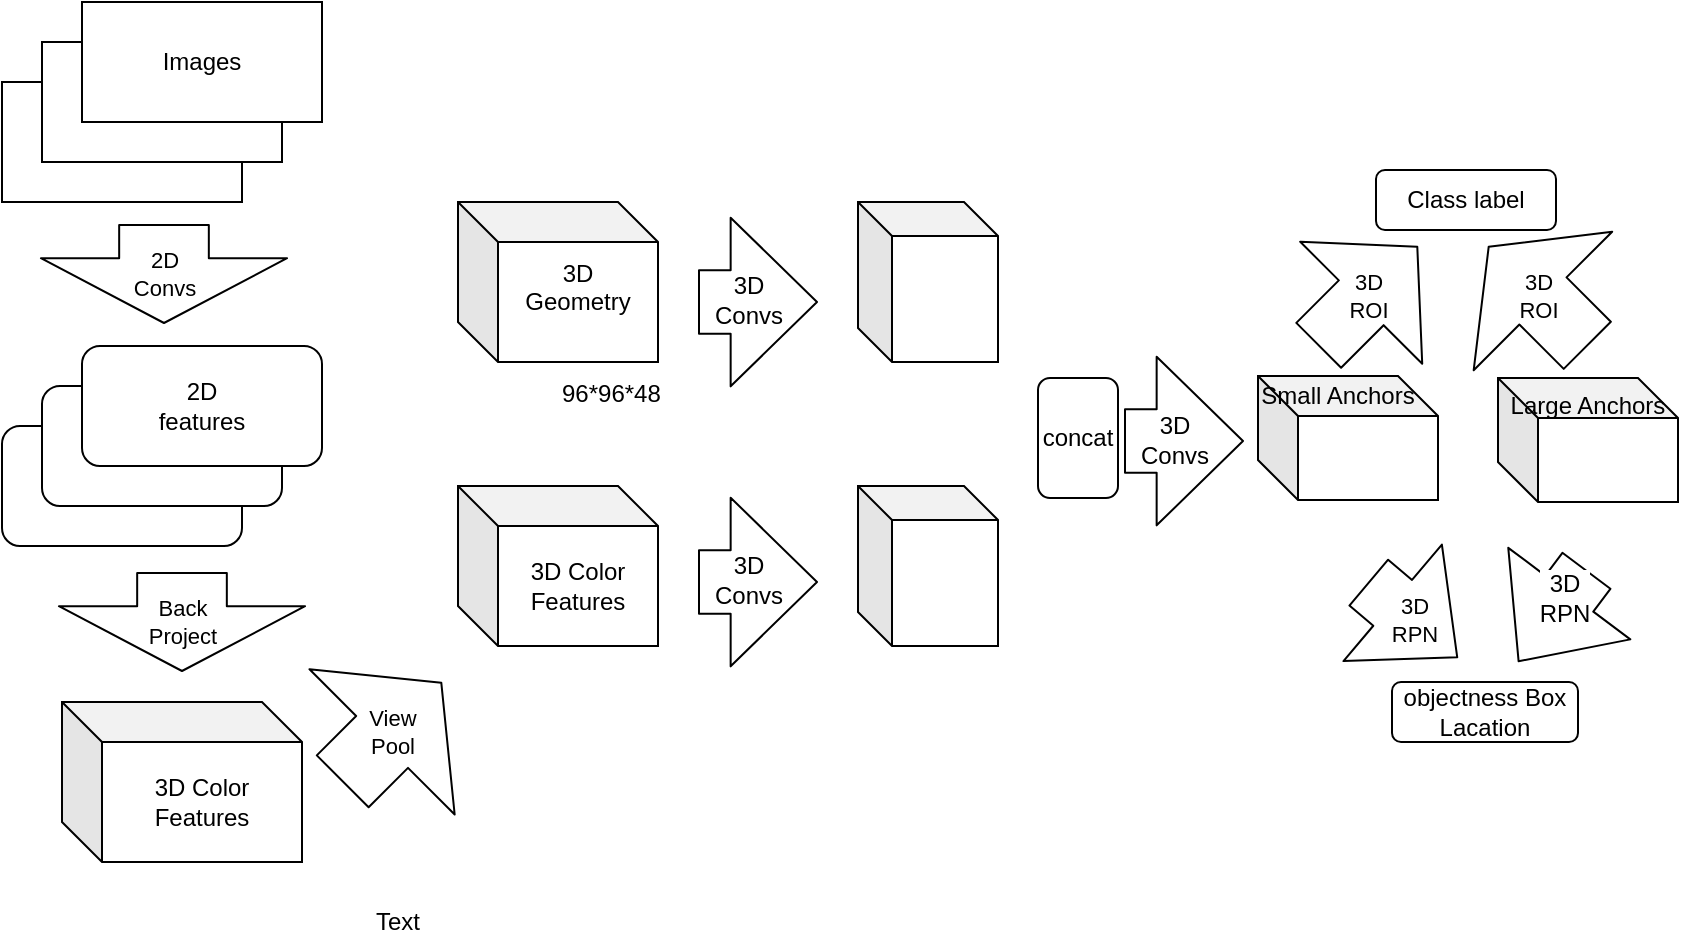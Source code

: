 <mxfile version="11.0.2" type="github"><diagram id="8dTToDnn2G2WXomE8Tt0" name="Page-1"><mxGraphModel dx="918" dy="446" grid="1" gridSize="10" guides="1" tooltips="1" connect="1" arrows="1" fold="1" page="1" pageScale="1" pageWidth="827" pageHeight="1169" math="0" shadow="0"><root><mxCell id="0"/><mxCell id="1" parent="0"/><mxCell id="JRq2Q3PBXSEXSQGoBKzm-36" value="3D&lt;br&gt;ROI" style="shape=flexArrow;endArrow=classic;html=1;endWidth=63.611;endSize=12.45;width=33.333;" edge="1" parent="1"><mxGeometry width="50" height="50" relative="1" as="geometry"><mxPoint x="805" y="192" as="sourcePoint"/><mxPoint x="755" y="142" as="targetPoint"/></mxGeometry></mxCell><mxCell id="JRq2Q3PBXSEXSQGoBKzm-1" value="" style="rounded=0;whiteSpace=wrap;html=1;" vertex="1" parent="1"><mxGeometry x="12" y="60" width="120" height="60" as="geometry"/></mxCell><mxCell id="JRq2Q3PBXSEXSQGoBKzm-2" value="" style="rounded=0;whiteSpace=wrap;html=1;" vertex="1" parent="1"><mxGeometry x="32" y="40" width="120" height="60" as="geometry"/></mxCell><mxCell id="JRq2Q3PBXSEXSQGoBKzm-3" value="Images" style="rounded=0;whiteSpace=wrap;html=1;" vertex="1" parent="1"><mxGeometry x="52" y="20" width="120" height="60" as="geometry"/></mxCell><mxCell id="JRq2Q3PBXSEXSQGoBKzm-4" value="2D&lt;br&gt;Convs" style="shape=flexArrow;endArrow=classic;html=1;endWidth=77.241;endSize=10.469;width=44.828;" edge="1" parent="1"><mxGeometry width="50" height="50" relative="1" as="geometry"><mxPoint x="93" y="131" as="sourcePoint"/><mxPoint x="93" y="181" as="targetPoint"/></mxGeometry></mxCell><mxCell id="JRq2Q3PBXSEXSQGoBKzm-5" value="" style="rounded=1;whiteSpace=wrap;html=1;" vertex="1" parent="1"><mxGeometry x="12" y="232" width="120" height="60" as="geometry"/></mxCell><mxCell id="JRq2Q3PBXSEXSQGoBKzm-6" value="" style="rounded=1;whiteSpace=wrap;html=1;" vertex="1" parent="1"><mxGeometry x="32" y="212" width="120" height="60" as="geometry"/></mxCell><mxCell id="JRq2Q3PBXSEXSQGoBKzm-7" value="2D&lt;br&gt;features" style="rounded=1;whiteSpace=wrap;html=1;" vertex="1" parent="1"><mxGeometry x="52" y="192" width="120" height="60" as="geometry"/></mxCell><mxCell id="JRq2Q3PBXSEXSQGoBKzm-8" value="Back&lt;br&gt;Project" style="shape=flexArrow;endArrow=classic;html=1;endWidth=77.241;endSize=10.469;width=44.828;" edge="1" parent="1"><mxGeometry width="50" height="50" relative="1" as="geometry"><mxPoint x="102" y="305" as="sourcePoint"/><mxPoint x="102" y="355" as="targetPoint"/></mxGeometry></mxCell><mxCell id="JRq2Q3PBXSEXSQGoBKzm-9" value="3D Color&lt;br&gt;Features" style="shape=cube;whiteSpace=wrap;html=1;boundedLbl=1;backgroundOutline=1;darkOpacity=0.05;darkOpacity2=0.1;" vertex="1" parent="1"><mxGeometry x="42" y="370" width="120" height="80" as="geometry"/></mxCell><mxCell id="JRq2Q3PBXSEXSQGoBKzm-10" value="View&lt;br&gt;Pool" style="shape=flexArrow;endArrow=classic;html=1;endWidth=65;endSize=13.625;width=36.667;" edge="1" parent="1"><mxGeometry width="50" height="50" relative="1" as="geometry"><mxPoint x="182" y="410" as="sourcePoint"/><mxPoint x="232" y="360" as="targetPoint"/></mxGeometry></mxCell><mxCell id="JRq2Q3PBXSEXSQGoBKzm-12" value="3D&lt;br&gt;Geometry&lt;br&gt;&amp;nbsp; &amp;nbsp;&amp;nbsp;" style="shape=cube;whiteSpace=wrap;html=1;boundedLbl=1;backgroundOutline=1;darkOpacity=0.05;darkOpacity2=0.1;" vertex="1" parent="1"><mxGeometry x="240" y="120" width="100" height="80" as="geometry"/></mxCell><mxCell id="JRq2Q3PBXSEXSQGoBKzm-13" value="3D Color&lt;br&gt;Features" style="shape=cube;whiteSpace=wrap;html=1;boundedLbl=1;backgroundOutline=1;darkOpacity=0.05;darkOpacity2=0.1;" vertex="1" parent="1"><mxGeometry x="240" y="262" width="100" height="80" as="geometry"/></mxCell><mxCell id="JRq2Q3PBXSEXSQGoBKzm-14" value="96*96*48" style="text;html=1;" vertex="1" parent="1"><mxGeometry x="290" y="202" width="70" height="30" as="geometry"/></mxCell><mxCell id="JRq2Q3PBXSEXSQGoBKzm-15" value="" style="shape=flexArrow;endArrow=classic;html=1;endWidth=51.667;endSize=14.058;width=31.667;" edge="1" parent="1"><mxGeometry width="50" height="50" relative="1" as="geometry"><mxPoint x="360" y="170" as="sourcePoint"/><mxPoint x="420" y="170" as="targetPoint"/></mxGeometry></mxCell><mxCell id="JRq2Q3PBXSEXSQGoBKzm-16" value="3D&lt;br&gt;Convs" style="text;html=1;resizable=0;points=[];align=center;verticalAlign=middle;labelBackgroundColor=#ffffff;" vertex="1" connectable="0" parent="JRq2Q3PBXSEXSQGoBKzm-15"><mxGeometry x="-0.183" y="13" relative="1" as="geometry"><mxPoint y="12" as="offset"/></mxGeometry></mxCell><mxCell id="JRq2Q3PBXSEXSQGoBKzm-17" value="" style="shape=flexArrow;endArrow=classic;html=1;endWidth=51.667;endSize=14.058;width=31.667;" edge="1" parent="1"><mxGeometry width="50" height="50" relative="1" as="geometry"><mxPoint x="360" y="310" as="sourcePoint"/><mxPoint x="420" y="310" as="targetPoint"/></mxGeometry></mxCell><mxCell id="JRq2Q3PBXSEXSQGoBKzm-18" value="3D&lt;br&gt;Convs" style="text;html=1;resizable=0;points=[];align=center;verticalAlign=middle;labelBackgroundColor=#ffffff;" vertex="1" connectable="0" parent="JRq2Q3PBXSEXSQGoBKzm-17"><mxGeometry x="-0.183" y="13" relative="1" as="geometry"><mxPoint y="12" as="offset"/></mxGeometry></mxCell><mxCell id="JRq2Q3PBXSEXSQGoBKzm-19" value="" style="shape=cube;whiteSpace=wrap;html=1;boundedLbl=1;backgroundOutline=1;darkOpacity=0.05;darkOpacity2=0.1;size=17;" vertex="1" parent="1"><mxGeometry x="440" y="120" width="70" height="80" as="geometry"/></mxCell><mxCell id="JRq2Q3PBXSEXSQGoBKzm-22" value="" style="shape=cube;whiteSpace=wrap;html=1;boundedLbl=1;backgroundOutline=1;darkOpacity=0.05;darkOpacity2=0.1;size=17;" vertex="1" parent="1"><mxGeometry x="440" y="262" width="70" height="80" as="geometry"/></mxCell><mxCell id="JRq2Q3PBXSEXSQGoBKzm-23" value="concat" style="rounded=1;whiteSpace=wrap;html=1;" vertex="1" parent="1"><mxGeometry x="530" y="208" width="40" height="60" as="geometry"/></mxCell><mxCell id="JRq2Q3PBXSEXSQGoBKzm-26" value="" style="shape=flexArrow;endArrow=classic;html=1;endWidth=51.667;endSize=14.058;width=31.667;" edge="1" parent="1"><mxGeometry width="50" height="50" relative="1" as="geometry"><mxPoint x="573" y="239.5" as="sourcePoint"/><mxPoint x="633" y="239.5" as="targetPoint"/></mxGeometry></mxCell><mxCell id="JRq2Q3PBXSEXSQGoBKzm-27" value="3D&lt;br&gt;Convs" style="text;html=1;resizable=0;points=[];align=center;verticalAlign=middle;labelBackgroundColor=#ffffff;" vertex="1" connectable="0" parent="JRq2Q3PBXSEXSQGoBKzm-26"><mxGeometry x="-0.183" y="13" relative="1" as="geometry"><mxPoint y="12" as="offset"/></mxGeometry></mxCell><mxCell id="JRq2Q3PBXSEXSQGoBKzm-28" value="" style="shape=cube;whiteSpace=wrap;html=1;boundedLbl=1;backgroundOutline=1;darkOpacity=0.05;darkOpacity2=0.1;" vertex="1" parent="1"><mxGeometry x="640" y="207" width="90" height="62" as="geometry"/></mxCell><mxCell id="JRq2Q3PBXSEXSQGoBKzm-30" value="" style="shape=cube;whiteSpace=wrap;html=1;boundedLbl=1;backgroundOutline=1;darkOpacity=0.05;darkOpacity2=0.1;" vertex="1" parent="1"><mxGeometry x="760" y="208" width="90" height="62" as="geometry"/></mxCell><mxCell id="JRq2Q3PBXSEXSQGoBKzm-31" value="Text" style="text;html=1;strokeColor=none;fillColor=none;align=center;verticalAlign=middle;whiteSpace=wrap;rounded=0;" vertex="1" parent="1"><mxGeometry x="190" y="470" width="40" height="20" as="geometry"/></mxCell><mxCell id="JRq2Q3PBXSEXSQGoBKzm-32" value="Small Anchors" style="text;html=1;strokeColor=none;fillColor=none;align=center;verticalAlign=middle;whiteSpace=wrap;rounded=0;" vertex="1" parent="1"><mxGeometry x="630" y="207" width="100" height="20" as="geometry"/></mxCell><mxCell id="JRq2Q3PBXSEXSQGoBKzm-33" value="Large Anchors" style="text;html=1;strokeColor=none;fillColor=none;align=center;verticalAlign=middle;whiteSpace=wrap;rounded=0;" vertex="1" parent="1"><mxGeometry x="755" y="212" width="100" height="20" as="geometry"/></mxCell><mxCell id="JRq2Q3PBXSEXSQGoBKzm-34" value="3D&lt;br&gt;ROI" style="shape=flexArrow;endArrow=classic;html=1;endWidth=53.611;endSize=12.883;width=31.667;" edge="1" parent="1"><mxGeometry width="50" height="50" relative="1" as="geometry"><mxPoint x="670" y="192" as="sourcePoint"/><mxPoint x="720" y="142" as="targetPoint"/></mxGeometry></mxCell><mxCell id="JRq2Q3PBXSEXSQGoBKzm-37" value="Class label" style="rounded=1;whiteSpace=wrap;html=1;" vertex="1" parent="1"><mxGeometry x="699" y="104" width="90" height="30" as="geometry"/></mxCell><mxCell id="JRq2Q3PBXSEXSQGoBKzm-38" value="3D&lt;br&gt;RPN" style="shape=flexArrow;endArrow=classic;html=1;endWidth=45.278;endSize=13.75;width=30;" edge="1" parent="1"><mxGeometry width="50" height="50" relative="1" as="geometry"><mxPoint x="695" y="310" as="sourcePoint"/><mxPoint x="740" y="348" as="targetPoint"/></mxGeometry></mxCell><mxCell id="JRq2Q3PBXSEXSQGoBKzm-39" value="" style="shape=flexArrow;endArrow=classic;html=1;endWidth=45.278;endSize=13.75;width=30;" edge="1" parent="1"><mxGeometry width="50" height="50" relative="1" as="geometry"><mxPoint x="804.5" y="304" as="sourcePoint"/><mxPoint x="770" y="350" as="targetPoint"/></mxGeometry></mxCell><mxCell id="JRq2Q3PBXSEXSQGoBKzm-40" value="3D&lt;br&gt;RPN" style="text;html=1;resizable=0;points=[];align=center;verticalAlign=middle;labelBackgroundColor=#ffffff;" vertex="1" connectable="0" parent="JRq2Q3PBXSEXSQGoBKzm-39"><mxGeometry x="-0.362" y="-1" relative="1" as="geometry"><mxPoint as="offset"/></mxGeometry></mxCell><mxCell id="JRq2Q3PBXSEXSQGoBKzm-41" value="objectness Box&lt;br&gt;Lacation" style="rounded=1;whiteSpace=wrap;html=1;" vertex="1" parent="1"><mxGeometry x="707" y="360" width="93" height="30" as="geometry"/></mxCell></root></mxGraphModel></diagram></mxfile>